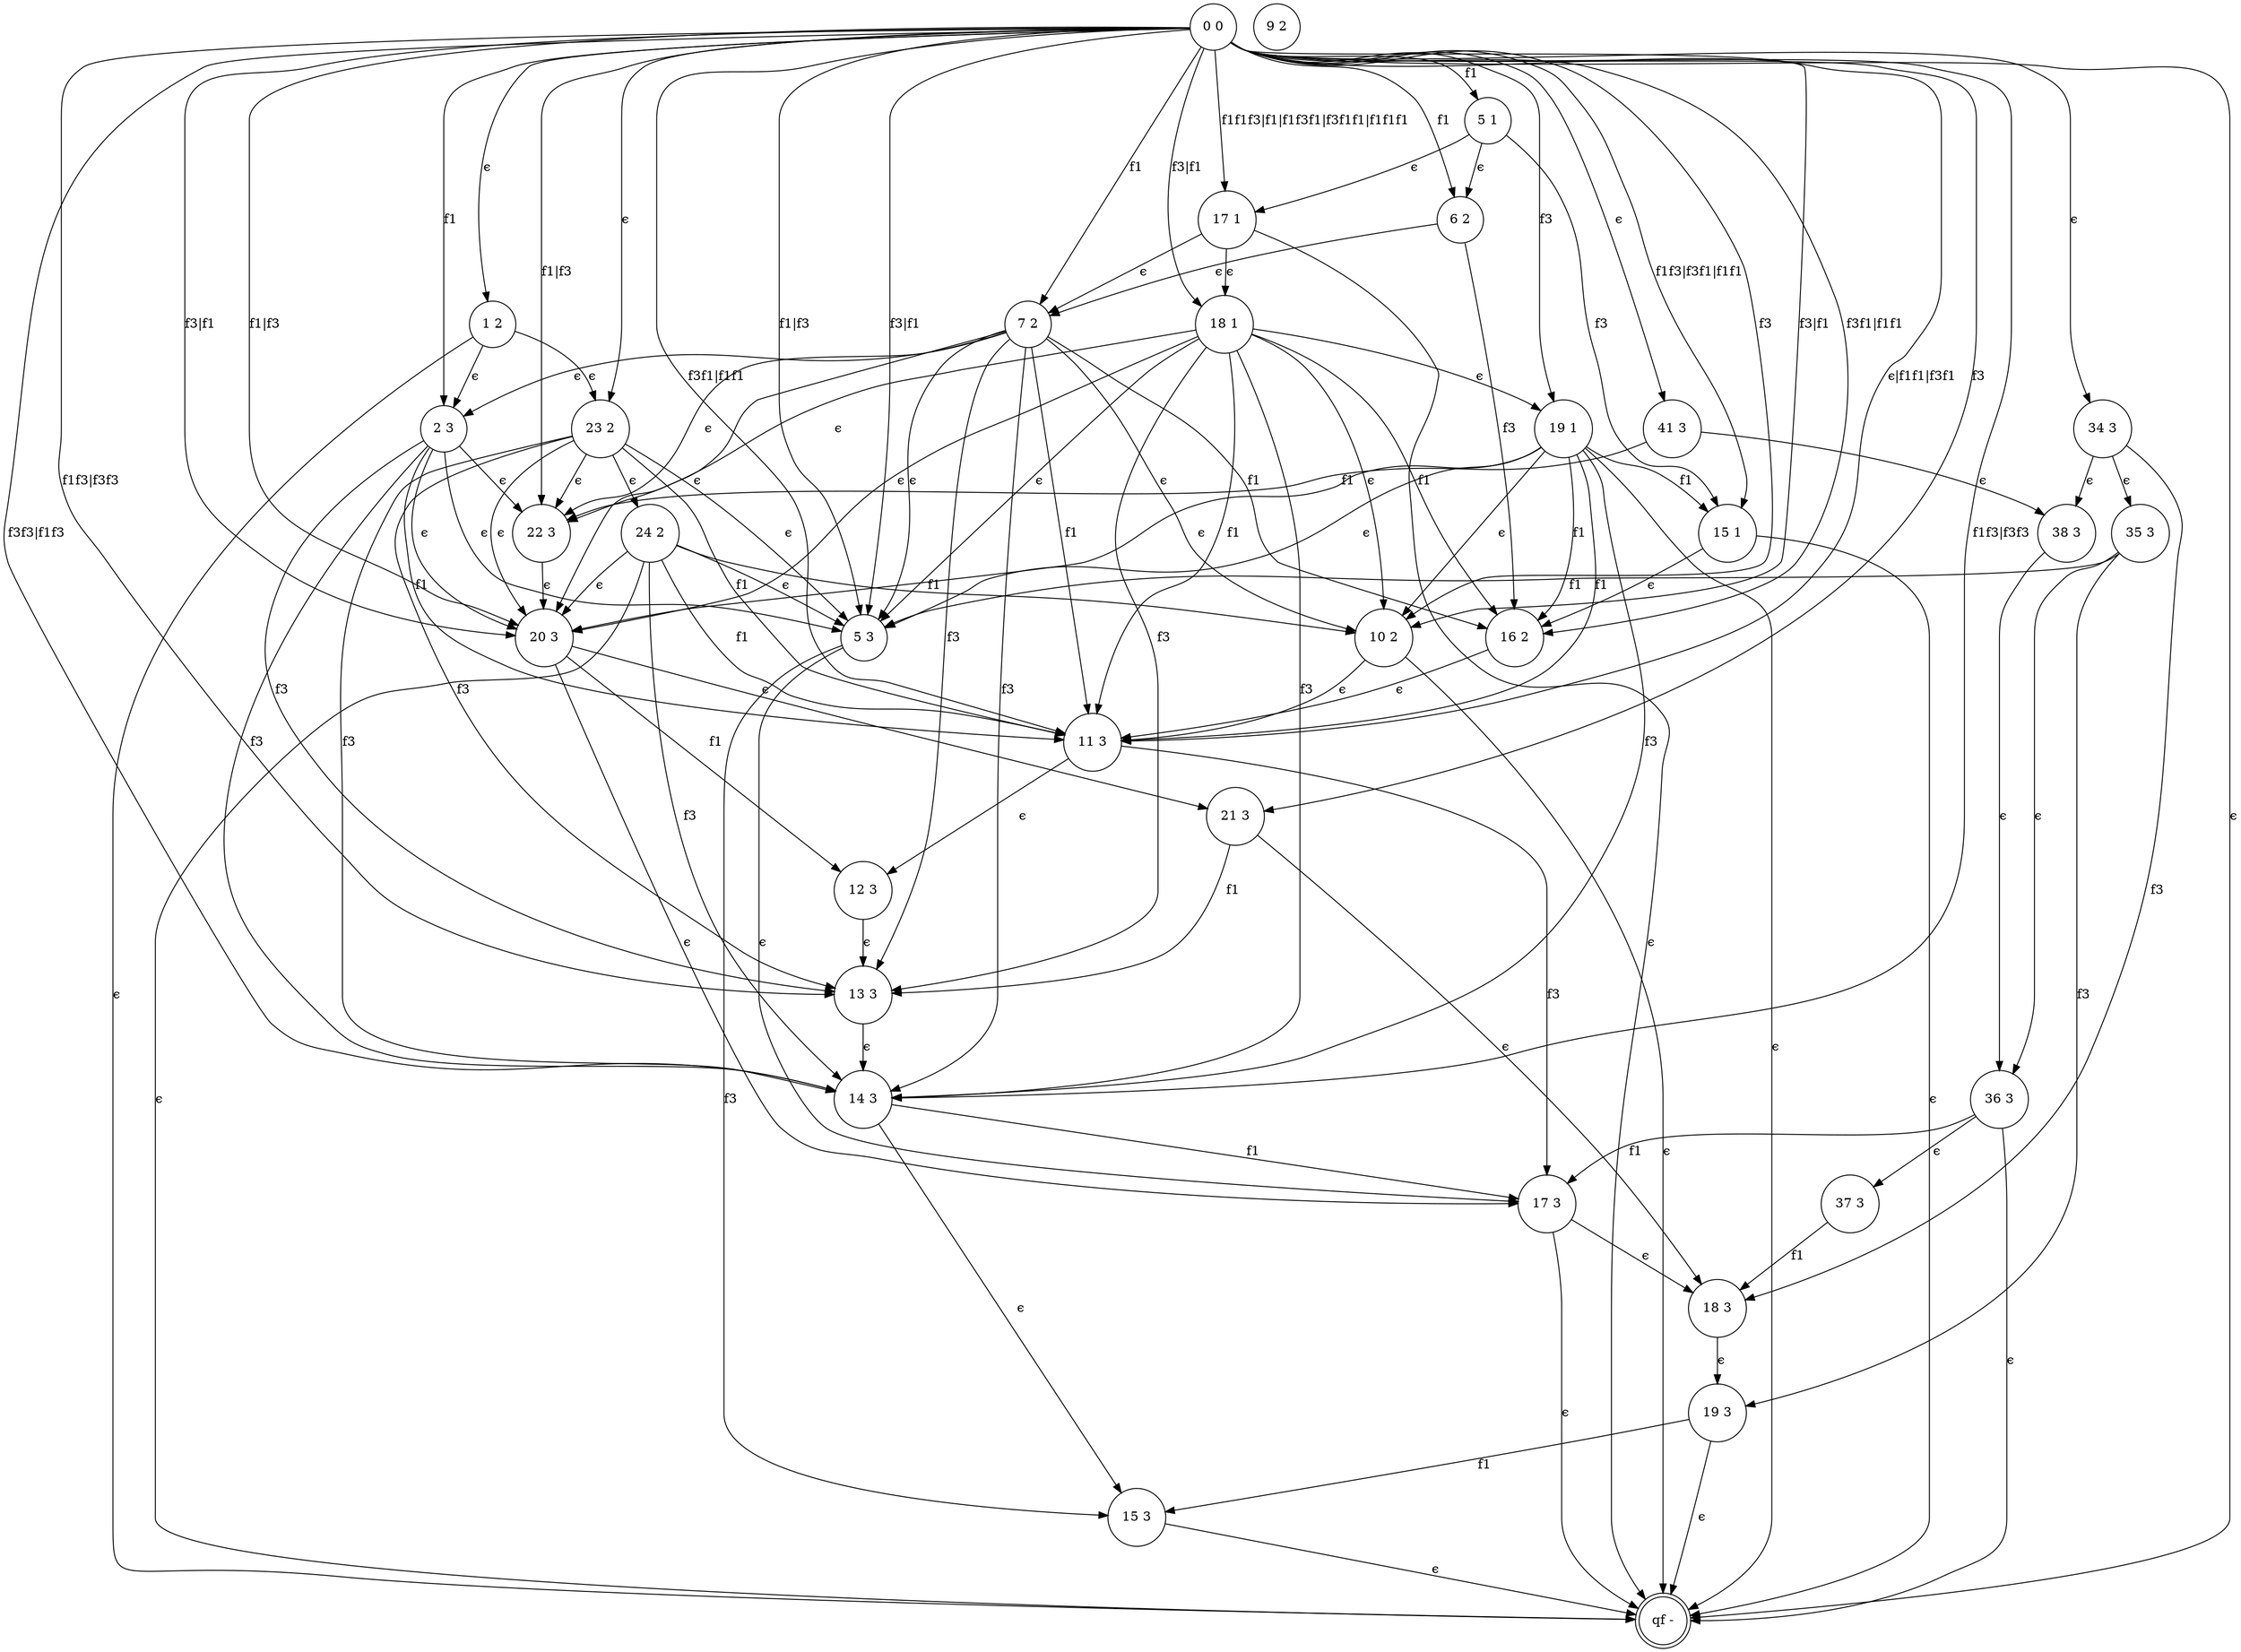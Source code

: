 digraph 56 {
	"11 3" [shape=circle]
	"12 3" [shape=circle]
	"13 3" [shape=circle]
	"14 3" [shape=circle]
	"15 3" [shape=circle]
	"17 3" [shape=circle]
	"18 3" [shape=circle]
	"19 3" [shape=circle]
	"1 2" [shape=circle]
	"2 3" [shape=circle]
	"5 3" [shape=circle]
	"20 3" [shape=circle]
	"21 3" [shape=circle]
	"22 3" [shape=circle]
	"23 2" [shape=circle]
	"24 2" [shape=circle]
	"10 2" [shape=circle]
	"11 3" [shape=circle]
	"6 2" [shape=circle]
	"7 2" [shape=circle]
	"2 3" [shape=circle]
	"16 2" [shape=circle]
	"11 3" [shape=circle]
	"34 3" [shape=circle]
	"35 3" [shape=circle]
	"36 3" [shape=circle]
	"37 3" [shape=circle]
	"38 3" [shape=circle]
	"41 3" [shape=circle]
	"5 1" [shape=circle]
	"6 2" [shape=circle]
	"17 1" [shape=circle]
	"7 2" [shape=circle]
	"2 3" [shape=circle]
	"18 1" [shape=circle]
	"19 1" [shape=circle]
	"15 1" [shape=circle]
	"16 2" [shape=circle]
	"11 3" [shape=circle]
	"9 2" [shape=circle]
	"qf -" [shape=doublecircle]
	"0 0" [shape=circle]
	"9 2" [shape=circle]
	"11 3" -> "12 3" [label="ϵ"]
	"12 3" -> "13 3" [label="ϵ"]
	"13 3" -> "14 3" [label="ϵ"]
	"14 3" -> "15 3" [label="ϵ"]
	"14 3" -> "17 3" [label=f1]
	"17 3" -> "18 3" [label="ϵ"]
	"18 3" -> "19 3" [label="ϵ"]
	"19 3" -> "15 3" [label=f1]
	"11 3" -> "17 3" [label=f3]
	"1 2" -> "2 3" [label="ϵ"]
	"5 3" -> "17 3" [label="ϵ"]
	"5 3" -> "15 3" [label=f3]
	"20 3" -> "17 3" [label="ϵ"]
	"20 3" -> "12 3" [label=f1]
	"20 3" -> "21 3" [label="ϵ"]
	"21 3" -> "18 3" [label="ϵ"]
	"21 3" -> "13 3" [label=f1]
	"22 3" -> "20 3" [label="ϵ"]
	"1 2" -> "23 2" [label="ϵ"]
	"23 2" -> "24 2" [label="ϵ"]
	"24 2" -> "10 2" [label=f1]
	"10 2" -> "11 3" [label="ϵ"]
	"6 2" -> "7 2" [label="ϵ"]
	"7 2" -> "2 3" [label="ϵ"]
	"16 2" -> "11 3" [label="ϵ"]
	"6 2" -> "16 2" [label=f3]
	"34 3" -> "35 3" [label="ϵ"]
	"35 3" -> "5 3" [label=f1]
	"35 3" -> "36 3" [label="ϵ"]
	"36 3" -> "17 3" [label=f1]
	"36 3" -> "37 3" [label="ϵ"]
	"37 3" -> "18 3" [label=f1]
	"35 3" -> "19 3" [label=f3]
	"34 3" -> "38 3" [label="ϵ"]
	"38 3" -> "36 3" [label="ϵ"]
	"34 3" -> "18 3" [label=f3]
	"41 3" -> "38 3" [label="ϵ"]
	"41 3" -> "22 3" [label=f1]
	"5 1" -> "6 2" [label="ϵ"]
	"5 1" -> "17 1" [label="ϵ"]
	"17 1" -> "7 2" [label="ϵ"]
	"17 1" -> "18 1" [label="ϵ"]
	"18 1" -> "19 1" [label="ϵ"]
	"19 1" -> "15 1" [label=f1]
	"15 1" -> "16 2" [label="ϵ"]
	"5 1" -> "15 1" [label=f3]
	"15 3" -> "qf -" [label="ϵ"]
	"17 3" -> "qf -" [label="ϵ"]
	"19 3" -> "qf -" [label="ϵ"]
	"1 2" -> "qf -" [label="ϵ"]
	"24 2" -> "qf -" [label="ϵ"]
	"10 2" -> "qf -" [label="ϵ"]
	"36 3" -> "qf -" [label="ϵ"]
	"17 1" -> "qf -" [label="ϵ"]
	"19 1" -> "qf -" [label="ϵ"]
	"15 1" -> "qf -" [label="ϵ"]
	"0 0" -> "5 1" [label=f1]
	"0 0" -> "15 1" [label="f1f3|f3f1|f1f1"]
	"0 0" -> "19 1" [label=f3]
	"0 0" -> "6 2" [label=f1]
	"0 0" -> "1 2" [label="ϵ"]
	"0 0" -> "10 2" [label=f3]
	"0 0" -> "2 3" [label=f1]
	"0 0" -> "34 3" [label="ϵ"]
	"0 0" -> "41 3" [label="ϵ"]
	"0 0" -> "21 3" [label=f3]
	"0 0" -> "7 2" [label=f1]
	"0 0" -> "23 2" [label="ϵ"]
	"0 0" -> "qf -" [label="ϵ"]
	"0 0" -> "17 1" [label="f1f1f3|f1|f1f3f1|f3f1f1|f1f1f1"]
	"0 0" -> "18 1" [label="f3|f1"]
	"24 2" -> "5 3" [label="ϵ"]
	"24 2" -> "11 3" [label=f1]
	"24 2" -> "20 3" [label="ϵ"]
	"24 2" -> "14 3" [label=f3]
	"2 3" -> "22 3" [label="ϵ"]
	"2 3" -> "13 3" [label=f3]
	"2 3" -> "5 3" [label="ϵ"]
	"2 3" -> "11 3" [label=f1]
	"2 3" -> "20 3" [label="ϵ"]
	"2 3" -> "14 3" [label=f3]
	"23 2" -> "22 3" [label="ϵ"]
	"23 2" -> "13 3" [label=f3]
	"23 2" -> "5 3" [label="ϵ"]
	"23 2" -> "11 3" [label=f1]
	"23 2" -> "20 3" [label="ϵ"]
	"23 2" -> "14 3" [label=f3]
	"7 2" -> "22 3" [label="ϵ"]
	"7 2" -> "13 3" [label=f3]
	"7 2" -> "5 3" [label="ϵ"]
	"7 2" -> "11 3" [label=f1]
	"7 2" -> "20 3" [label="ϵ"]
	"7 2" -> "14 3" [label=f3]
	"18 1" -> "22 3" [label="ϵ"]
	"18 1" -> "13 3" [label=f3]
	"18 1" -> "5 3" [label="ϵ"]
	"18 1" -> "11 3" [label=f1]
	"18 1" -> "20 3" [label="ϵ"]
	"18 1" -> "14 3" [label=f3]
	"0 0" -> "22 3" [label="f1|f3"]
	"0 0" -> "13 3" [label="f1f3|f3f3"]
	"0 0" -> "5 3" [label="f1|f3"]
	"0 0" -> "20 3" [label="f1|f3"]
	"0 0" -> "14 3" [label="f1f3|f3f3"]
	"0 0" -> "11 3" [label="ϵ|f1f1|f3f1"]
	"19 1" -> "10 2" [label="ϵ"]
	"19 1" -> "16 2" [label=f1]
	"19 1" -> "5 3" [label="ϵ"]
	"19 1" -> "11 3" [label=f1]
	"19 1" -> "20 3" [label="ϵ"]
	"19 1" -> "14 3" [label=f3]
	"7 2" -> "10 2" [label="ϵ"]
	"7 2" -> "16 2" [label=f1]
	"18 1" -> "10 2" [label="ϵ"]
	"18 1" -> "16 2" [label=f1]
	"0 0" -> "10 2" [label="f3|f1"]
	"0 0" -> "16 2" [label="f3f1|f1f1"]
	"0 0" -> "5 3" [label="f3|f1"]
	"0 0" -> "11 3" [label="f3f1|f1f1"]
	"0 0" -> "20 3" [label="f3|f1"]
	"0 0" -> "14 3" [label="f3f3|f1f3"]
}
